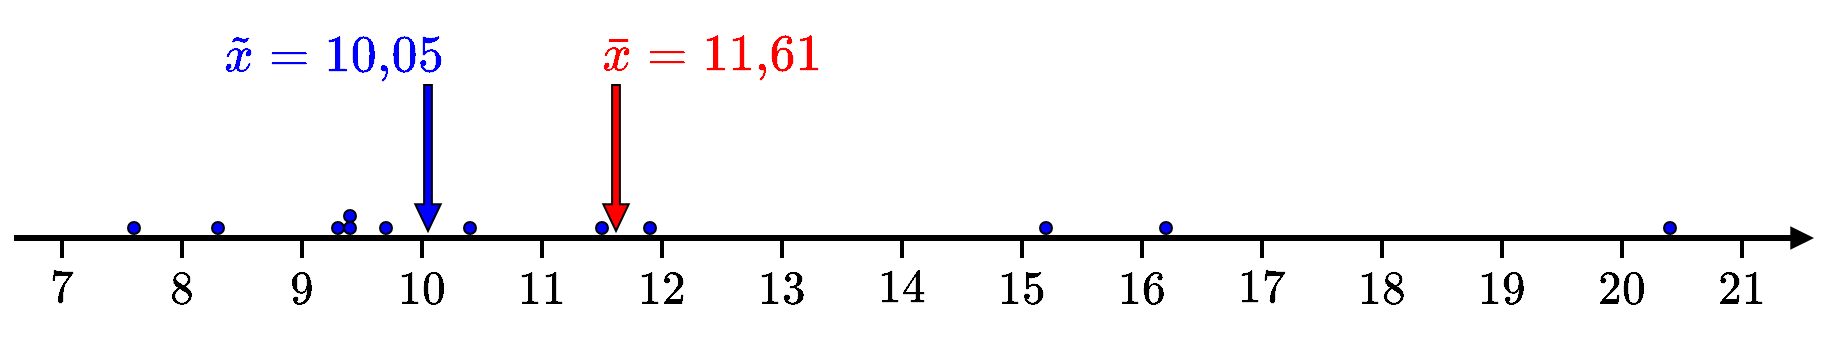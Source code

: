 <mxfile version="24.1.0" type="device">
  <diagram name="Página-1" id="E-DP9fMv0TR5NF7smadX">
    <mxGraphModel dx="1420" dy="822" grid="1" gridSize="6" guides="1" tooltips="1" connect="1" arrows="1" fold="1" page="1" pageScale="1" pageWidth="944" pageHeight="190" math="1" shadow="0">
      <root>
        <mxCell id="0" />
        <mxCell id="1" parent="0" />
        <mxCell id="GvZRkOdXiB6BV7RRrDBN-7" value="" style="endArrow=block;html=1;rounded=0;strokeWidth=3;endFill=1;endSize=4;" parent="1" edge="1">
          <mxGeometry width="50" height="50" relative="1" as="geometry">
            <mxPoint x="24" y="126" as="sourcePoint" />
            <mxPoint x="924" y="126" as="targetPoint" />
          </mxGeometry>
        </mxCell>
        <mxCell id="GvZRkOdXiB6BV7RRrDBN-10" value="" style="endArrow=none;html=1;rounded=0;strokeWidth=2;" parent="1" edge="1">
          <mxGeometry width="50" height="50" relative="1" as="geometry">
            <mxPoint x="48" y="136" as="sourcePoint" />
            <mxPoint x="48" y="126" as="targetPoint" />
          </mxGeometry>
        </mxCell>
        <mxCell id="GvZRkOdXiB6BV7RRrDBN-15" value="" style="ellipse;whiteSpace=wrap;html=1;aspect=fixed;fillColor=#0000FF;" parent="1" vertex="1">
          <mxGeometry x="81" y="118" width="6" height="6" as="geometry" />
        </mxCell>
        <mxCell id="UwKL6i0-eS95Wib7501s-3" value="" style="endArrow=none;html=1;rounded=0;strokeWidth=2;" parent="1" edge="1">
          <mxGeometry width="50" height="50" relative="1" as="geometry">
            <mxPoint x="108" y="136" as="sourcePoint" />
            <mxPoint x="108" y="126" as="targetPoint" />
          </mxGeometry>
        </mxCell>
        <mxCell id="UwKL6i0-eS95Wib7501s-4" value="" style="endArrow=none;html=1;rounded=0;strokeWidth=2;" parent="1" edge="1">
          <mxGeometry width="50" height="50" relative="1" as="geometry">
            <mxPoint x="168" y="136" as="sourcePoint" />
            <mxPoint x="168" y="126" as="targetPoint" />
          </mxGeometry>
        </mxCell>
        <mxCell id="UwKL6i0-eS95Wib7501s-5" value="" style="endArrow=none;html=1;rounded=0;strokeWidth=2;" parent="1" edge="1">
          <mxGeometry width="50" height="50" relative="1" as="geometry">
            <mxPoint x="228" y="136" as="sourcePoint" />
            <mxPoint x="228" y="126" as="targetPoint" />
          </mxGeometry>
        </mxCell>
        <mxCell id="UwKL6i0-eS95Wib7501s-6" value="" style="endArrow=none;html=1;rounded=0;strokeWidth=2;" parent="1" edge="1">
          <mxGeometry width="50" height="50" relative="1" as="geometry">
            <mxPoint x="288" y="136" as="sourcePoint" />
            <mxPoint x="288" y="126" as="targetPoint" />
          </mxGeometry>
        </mxCell>
        <mxCell id="UwKL6i0-eS95Wib7501s-7" value="" style="endArrow=none;html=1;rounded=0;strokeWidth=2;" parent="1" edge="1">
          <mxGeometry width="50" height="50" relative="1" as="geometry">
            <mxPoint x="348" y="136" as="sourcePoint" />
            <mxPoint x="348" y="126" as="targetPoint" />
          </mxGeometry>
        </mxCell>
        <mxCell id="UwKL6i0-eS95Wib7501s-8" value="" style="endArrow=none;html=1;rounded=0;strokeWidth=2;" parent="1" edge="1">
          <mxGeometry width="50" height="50" relative="1" as="geometry">
            <mxPoint x="408" y="136" as="sourcePoint" />
            <mxPoint x="408" y="126" as="targetPoint" />
          </mxGeometry>
        </mxCell>
        <mxCell id="UwKL6i0-eS95Wib7501s-9" value="" style="endArrow=none;html=1;rounded=0;strokeWidth=2;" parent="1" edge="1">
          <mxGeometry width="50" height="50" relative="1" as="geometry">
            <mxPoint x="468" y="136" as="sourcePoint" />
            <mxPoint x="468" y="126" as="targetPoint" />
          </mxGeometry>
        </mxCell>
        <mxCell id="UwKL6i0-eS95Wib7501s-10" value="" style="endArrow=none;html=1;rounded=0;strokeWidth=2;" parent="1" edge="1">
          <mxGeometry width="50" height="50" relative="1" as="geometry">
            <mxPoint x="528" y="136" as="sourcePoint" />
            <mxPoint x="528" y="126" as="targetPoint" />
          </mxGeometry>
        </mxCell>
        <mxCell id="UwKL6i0-eS95Wib7501s-11" value="" style="endArrow=none;html=1;rounded=0;strokeWidth=2;" parent="1" edge="1">
          <mxGeometry width="50" height="50" relative="1" as="geometry">
            <mxPoint x="588" y="136" as="sourcePoint" />
            <mxPoint x="588" y="126" as="targetPoint" />
          </mxGeometry>
        </mxCell>
        <mxCell id="UwKL6i0-eS95Wib7501s-12" value="" style="endArrow=none;html=1;rounded=0;strokeWidth=2;" parent="1" edge="1">
          <mxGeometry width="50" height="50" relative="1" as="geometry">
            <mxPoint x="648" y="136" as="sourcePoint" />
            <mxPoint x="648" y="126" as="targetPoint" />
          </mxGeometry>
        </mxCell>
        <mxCell id="UwKL6i0-eS95Wib7501s-13" value="" style="endArrow=none;html=1;rounded=0;strokeWidth=2;" parent="1" edge="1">
          <mxGeometry width="50" height="50" relative="1" as="geometry">
            <mxPoint x="708" y="136" as="sourcePoint" />
            <mxPoint x="708" y="126" as="targetPoint" />
          </mxGeometry>
        </mxCell>
        <mxCell id="UwKL6i0-eS95Wib7501s-14" value="" style="endArrow=none;html=1;rounded=0;strokeWidth=2;" parent="1" edge="1">
          <mxGeometry width="50" height="50" relative="1" as="geometry">
            <mxPoint x="768" y="136" as="sourcePoint" />
            <mxPoint x="768" y="126" as="targetPoint" />
          </mxGeometry>
        </mxCell>
        <mxCell id="UwKL6i0-eS95Wib7501s-15" value="" style="endArrow=none;html=1;rounded=0;strokeWidth=2;" parent="1" edge="1">
          <mxGeometry width="50" height="50" relative="1" as="geometry">
            <mxPoint x="828" y="136" as="sourcePoint" />
            <mxPoint x="828" y="126" as="targetPoint" />
          </mxGeometry>
        </mxCell>
        <mxCell id="UwKL6i0-eS95Wib7501s-16" value="" style="endArrow=none;html=1;rounded=0;strokeWidth=2;" parent="1" edge="1">
          <mxGeometry width="50" height="50" relative="1" as="geometry">
            <mxPoint x="888" y="136" as="sourcePoint" />
            <mxPoint x="888" y="126" as="targetPoint" />
          </mxGeometry>
        </mxCell>
        <mxCell id="UwKL6i0-eS95Wib7501s-17" value="&lt;font face=&quot;SFMono-Regular, Menlo, Monaco, Consolas, Liberation Mono, Courier New, monospace&quot;&gt;\(7\)&lt;/font&gt;" style="text;whiteSpace=wrap;html=1;align=center;verticalAlign=middle;fontColor=#000000;labelBackgroundColor=none;fontSize=20;" parent="1" vertex="1">
          <mxGeometry x="33" y="142" width="30" height="20" as="geometry" />
        </mxCell>
        <mxCell id="UwKL6i0-eS95Wib7501s-18" value="&lt;font face=&quot;SFMono-Regular, Menlo, Monaco, Consolas, Liberation Mono, Courier New, monospace&quot;&gt;\(8\)&lt;/font&gt;" style="text;whiteSpace=wrap;html=1;align=center;verticalAlign=middle;fontColor=#000000;labelBackgroundColor=none;fontSize=20;" parent="1" vertex="1">
          <mxGeometry x="93" y="142" width="30" height="20" as="geometry" />
        </mxCell>
        <mxCell id="UwKL6i0-eS95Wib7501s-19" value="&lt;font face=&quot;SFMono-Regular, Menlo, Monaco, Consolas, Liberation Mono, Courier New, monospace&quot;&gt;\(9\)&lt;/font&gt;" style="text;whiteSpace=wrap;html=1;align=center;verticalAlign=middle;fontColor=#000000;labelBackgroundColor=none;fontSize=20;" parent="1" vertex="1">
          <mxGeometry x="153" y="142" width="30" height="20" as="geometry" />
        </mxCell>
        <mxCell id="UwKL6i0-eS95Wib7501s-20" value="&lt;font face=&quot;SFMono-Regular, Menlo, Monaco, Consolas, Liberation Mono, Courier New, monospace&quot;&gt;\(10\)&lt;/font&gt;" style="text;whiteSpace=wrap;html=1;align=center;verticalAlign=middle;fontColor=#000000;labelBackgroundColor=none;fontSize=20;" parent="1" vertex="1">
          <mxGeometry x="213" y="142" width="30" height="20" as="geometry" />
        </mxCell>
        <mxCell id="UwKL6i0-eS95Wib7501s-21" value="&lt;font face=&quot;SFMono-Regular, Menlo, Monaco, Consolas, Liberation Mono, Courier New, monospace&quot;&gt;\(11\)&lt;/font&gt;" style="text;whiteSpace=wrap;html=1;align=center;verticalAlign=middle;fontColor=#000000;labelBackgroundColor=none;fontSize=20;" parent="1" vertex="1">
          <mxGeometry x="273" y="142" width="30" height="20" as="geometry" />
        </mxCell>
        <mxCell id="UwKL6i0-eS95Wib7501s-22" value="&lt;font face=&quot;SFMono-Regular, Menlo, Monaco, Consolas, Liberation Mono, Courier New, monospace&quot;&gt;\(12\)&lt;/font&gt;" style="text;whiteSpace=wrap;html=1;align=center;verticalAlign=middle;fontColor=#000000;labelBackgroundColor=none;fontSize=20;" parent="1" vertex="1">
          <mxGeometry x="333" y="142" width="30" height="20" as="geometry" />
        </mxCell>
        <mxCell id="UwKL6i0-eS95Wib7501s-23" value="&lt;font face=&quot;SFMono-Regular, Menlo, Monaco, Consolas, Liberation Mono, Courier New, monospace&quot;&gt;\(13\)&lt;/font&gt;" style="text;whiteSpace=wrap;html=1;align=center;verticalAlign=middle;fontColor=#000000;labelBackgroundColor=none;fontSize=20;" parent="1" vertex="1">
          <mxGeometry x="393" y="142" width="30" height="20" as="geometry" />
        </mxCell>
        <mxCell id="UwKL6i0-eS95Wib7501s-24" value="&lt;font face=&quot;SFMono-Regular, Menlo, Monaco, Consolas, Liberation Mono, Courier New, monospace&quot;&gt;\(14\)&lt;/font&gt;" style="text;whiteSpace=wrap;html=1;align=center;verticalAlign=middle;fontColor=#000000;labelBackgroundColor=none;fontSize=20;" parent="1" vertex="1">
          <mxGeometry x="453" y="142" width="30" height="20" as="geometry" />
        </mxCell>
        <mxCell id="UwKL6i0-eS95Wib7501s-25" value="&lt;font face=&quot;SFMono-Regular, Menlo, Monaco, Consolas, Liberation Mono, Courier New, monospace&quot;&gt;\(15\)&lt;/font&gt;" style="text;whiteSpace=wrap;html=1;align=center;verticalAlign=middle;fontColor=#000000;labelBackgroundColor=none;fontSize=20;" parent="1" vertex="1">
          <mxGeometry x="513" y="142" width="30" height="20" as="geometry" />
        </mxCell>
        <mxCell id="UwKL6i0-eS95Wib7501s-26" value="&lt;font face=&quot;SFMono-Regular, Menlo, Monaco, Consolas, Liberation Mono, Courier New, monospace&quot;&gt;\(16\)&lt;/font&gt;" style="text;whiteSpace=wrap;html=1;align=center;verticalAlign=middle;fontColor=#000000;labelBackgroundColor=none;fontSize=20;" parent="1" vertex="1">
          <mxGeometry x="573" y="142" width="30" height="20" as="geometry" />
        </mxCell>
        <mxCell id="UwKL6i0-eS95Wib7501s-27" value="&lt;font face=&quot;SFMono-Regular, Menlo, Monaco, Consolas, Liberation Mono, Courier New, monospace&quot;&gt;\(17\)&lt;/font&gt;" style="text;whiteSpace=wrap;html=1;align=center;verticalAlign=middle;fontColor=#000000;labelBackgroundColor=none;fontSize=20;" parent="1" vertex="1">
          <mxGeometry x="633" y="142" width="30" height="20" as="geometry" />
        </mxCell>
        <mxCell id="UwKL6i0-eS95Wib7501s-28" value="&lt;font face=&quot;SFMono-Regular, Menlo, Monaco, Consolas, Liberation Mono, Courier New, monospace&quot;&gt;\(18\)&lt;/font&gt;" style="text;whiteSpace=wrap;html=1;align=center;verticalAlign=middle;fontColor=#000000;labelBackgroundColor=none;fontSize=20;" parent="1" vertex="1">
          <mxGeometry x="693" y="142" width="30" height="20" as="geometry" />
        </mxCell>
        <mxCell id="UwKL6i0-eS95Wib7501s-29" value="&lt;font face=&quot;SFMono-Regular, Menlo, Monaco, Consolas, Liberation Mono, Courier New, monospace&quot;&gt;\(19\)&lt;/font&gt;" style="text;whiteSpace=wrap;html=1;align=center;verticalAlign=middle;fontColor=#000000;labelBackgroundColor=none;fontSize=20;" parent="1" vertex="1">
          <mxGeometry x="753" y="142" width="30" height="20" as="geometry" />
        </mxCell>
        <mxCell id="UwKL6i0-eS95Wib7501s-30" value="&lt;font face=&quot;SFMono-Regular, Menlo, Monaco, Consolas, Liberation Mono, Courier New, monospace&quot;&gt;\(20\)&lt;/font&gt;" style="text;whiteSpace=wrap;html=1;align=center;verticalAlign=middle;fontColor=#000000;labelBackgroundColor=none;fontSize=20;" parent="1" vertex="1">
          <mxGeometry x="813" y="142" width="30" height="20" as="geometry" />
        </mxCell>
        <mxCell id="UwKL6i0-eS95Wib7501s-31" value="&lt;font face=&quot;SFMono-Regular, Menlo, Monaco, Consolas, Liberation Mono, Courier New, monospace&quot;&gt;\(21\)&lt;/font&gt;" style="text;whiteSpace=wrap;html=1;align=center;verticalAlign=middle;fontColor=#000000;labelBackgroundColor=none;fontSize=20;" parent="1" vertex="1">
          <mxGeometry x="873" y="142" width="30" height="20" as="geometry" />
        </mxCell>
        <mxCell id="UwKL6i0-eS95Wib7501s-32" value="" style="ellipse;whiteSpace=wrap;html=1;aspect=fixed;fillColor=#0000FF;" parent="1" vertex="1">
          <mxGeometry x="123" y="118" width="6" height="6" as="geometry" />
        </mxCell>
        <mxCell id="UwKL6i0-eS95Wib7501s-35" value="" style="ellipse;whiteSpace=wrap;html=1;aspect=fixed;fillColor=#0000FF;" parent="1" vertex="1">
          <mxGeometry x="183" y="118" width="6" height="6" as="geometry" />
        </mxCell>
        <mxCell id="UwKL6i0-eS95Wib7501s-36" value="" style="ellipse;whiteSpace=wrap;html=1;aspect=fixed;fillColor=#0000FF;" parent="1" vertex="1">
          <mxGeometry x="189" y="118" width="6" height="6" as="geometry" />
        </mxCell>
        <mxCell id="UwKL6i0-eS95Wib7501s-37" value="" style="ellipse;whiteSpace=wrap;html=1;aspect=fixed;fillColor=#0000FF;" parent="1" vertex="1">
          <mxGeometry x="189" y="112" width="6" height="6" as="geometry" />
        </mxCell>
        <mxCell id="UwKL6i0-eS95Wib7501s-38" value="" style="ellipse;whiteSpace=wrap;html=1;aspect=fixed;fillColor=#0000FF;" parent="1" vertex="1">
          <mxGeometry x="207" y="118" width="6" height="6" as="geometry" />
        </mxCell>
        <mxCell id="UwKL6i0-eS95Wib7501s-39" value="" style="ellipse;whiteSpace=wrap;html=1;aspect=fixed;fillColor=#0000FF;" parent="1" vertex="1">
          <mxGeometry x="249" y="118" width="6" height="6" as="geometry" />
        </mxCell>
        <mxCell id="UwKL6i0-eS95Wib7501s-40" value="" style="ellipse;whiteSpace=wrap;html=1;aspect=fixed;fillColor=#0000FF;" parent="1" vertex="1">
          <mxGeometry x="315" y="118" width="6" height="6" as="geometry" />
        </mxCell>
        <mxCell id="UwKL6i0-eS95Wib7501s-41" value="" style="ellipse;whiteSpace=wrap;html=1;aspect=fixed;fillColor=#0000FF;" parent="1" vertex="1">
          <mxGeometry x="339" y="118" width="6" height="6" as="geometry" />
        </mxCell>
        <mxCell id="UwKL6i0-eS95Wib7501s-42" value="" style="ellipse;whiteSpace=wrap;html=1;aspect=fixed;fillColor=#0000FF;" parent="1" vertex="1">
          <mxGeometry x="537" y="118" width="6" height="6" as="geometry" />
        </mxCell>
        <mxCell id="UwKL6i0-eS95Wib7501s-43" value="" style="ellipse;whiteSpace=wrap;html=1;aspect=fixed;fillColor=#0000FF;" parent="1" vertex="1">
          <mxGeometry x="597" y="118" width="6" height="6" as="geometry" />
        </mxCell>
        <mxCell id="UwKL6i0-eS95Wib7501s-44" value="" style="ellipse;whiteSpace=wrap;html=1;aspect=fixed;fillColor=#0000FF;" parent="1" vertex="1">
          <mxGeometry x="849" y="118" width="6" height="6" as="geometry" />
        </mxCell>
        <mxCell id="UwKL6i0-eS95Wib7501s-45" value="" style="shape=flexArrow;endArrow=classic;html=1;rounded=0;endWidth=7.809;endSize=4.111;width=3.889;fillColor=#0000FF;" parent="1" edge="1">
          <mxGeometry width="50" height="50" relative="1" as="geometry">
            <mxPoint x="231" y="49" as="sourcePoint" />
            <mxPoint x="231" y="123" as="targetPoint" />
          </mxGeometry>
        </mxCell>
        <mxCell id="UwKL6i0-eS95Wib7501s-46" value="&lt;font style=&quot;font-size: 22px;&quot; face=&quot;SFMono-Regular, Menlo, Monaco, Consolas, Liberation Mono, Courier New, monospace&quot;&gt;\(\tilde{x}=10\text{,}05\)&lt;/font&gt;" style="text;whiteSpace=wrap;html=1;align=center;verticalAlign=middle;fontColor=#0000FF;labelBackgroundColor=none;fontSize=22;" parent="1" vertex="1">
          <mxGeometry x="169" y="26" width="30" height="20" as="geometry" />
        </mxCell>
        <mxCell id="UwKL6i0-eS95Wib7501s-47" value="" style="shape=flexArrow;endArrow=classic;html=1;rounded=0;endWidth=7.809;endSize=4.111;width=3.889;fillColor=#FF0000;" parent="1" edge="1">
          <mxGeometry width="50" height="50" relative="1" as="geometry">
            <mxPoint x="325" y="49" as="sourcePoint" />
            <mxPoint x="325" y="123" as="targetPoint" />
          </mxGeometry>
        </mxCell>
        <mxCell id="UwKL6i0-eS95Wib7501s-48" value="&lt;font face=&quot;SFMono-Regular, Menlo, Monaco, Consolas, Liberation Mono, Courier New, monospace&quot; style=&quot;font-size: 22px;&quot;&gt;\(\bar{x}=11\text{,}61\)&lt;/font&gt;" style="text;whiteSpace=wrap;html=1;align=center;verticalAlign=middle;fontColor=#FF0000;labelBackgroundColor=none;fontSize=22;" parent="1" vertex="1">
          <mxGeometry x="358" y="26" width="30" height="20" as="geometry" />
        </mxCell>
      </root>
    </mxGraphModel>
  </diagram>
</mxfile>

